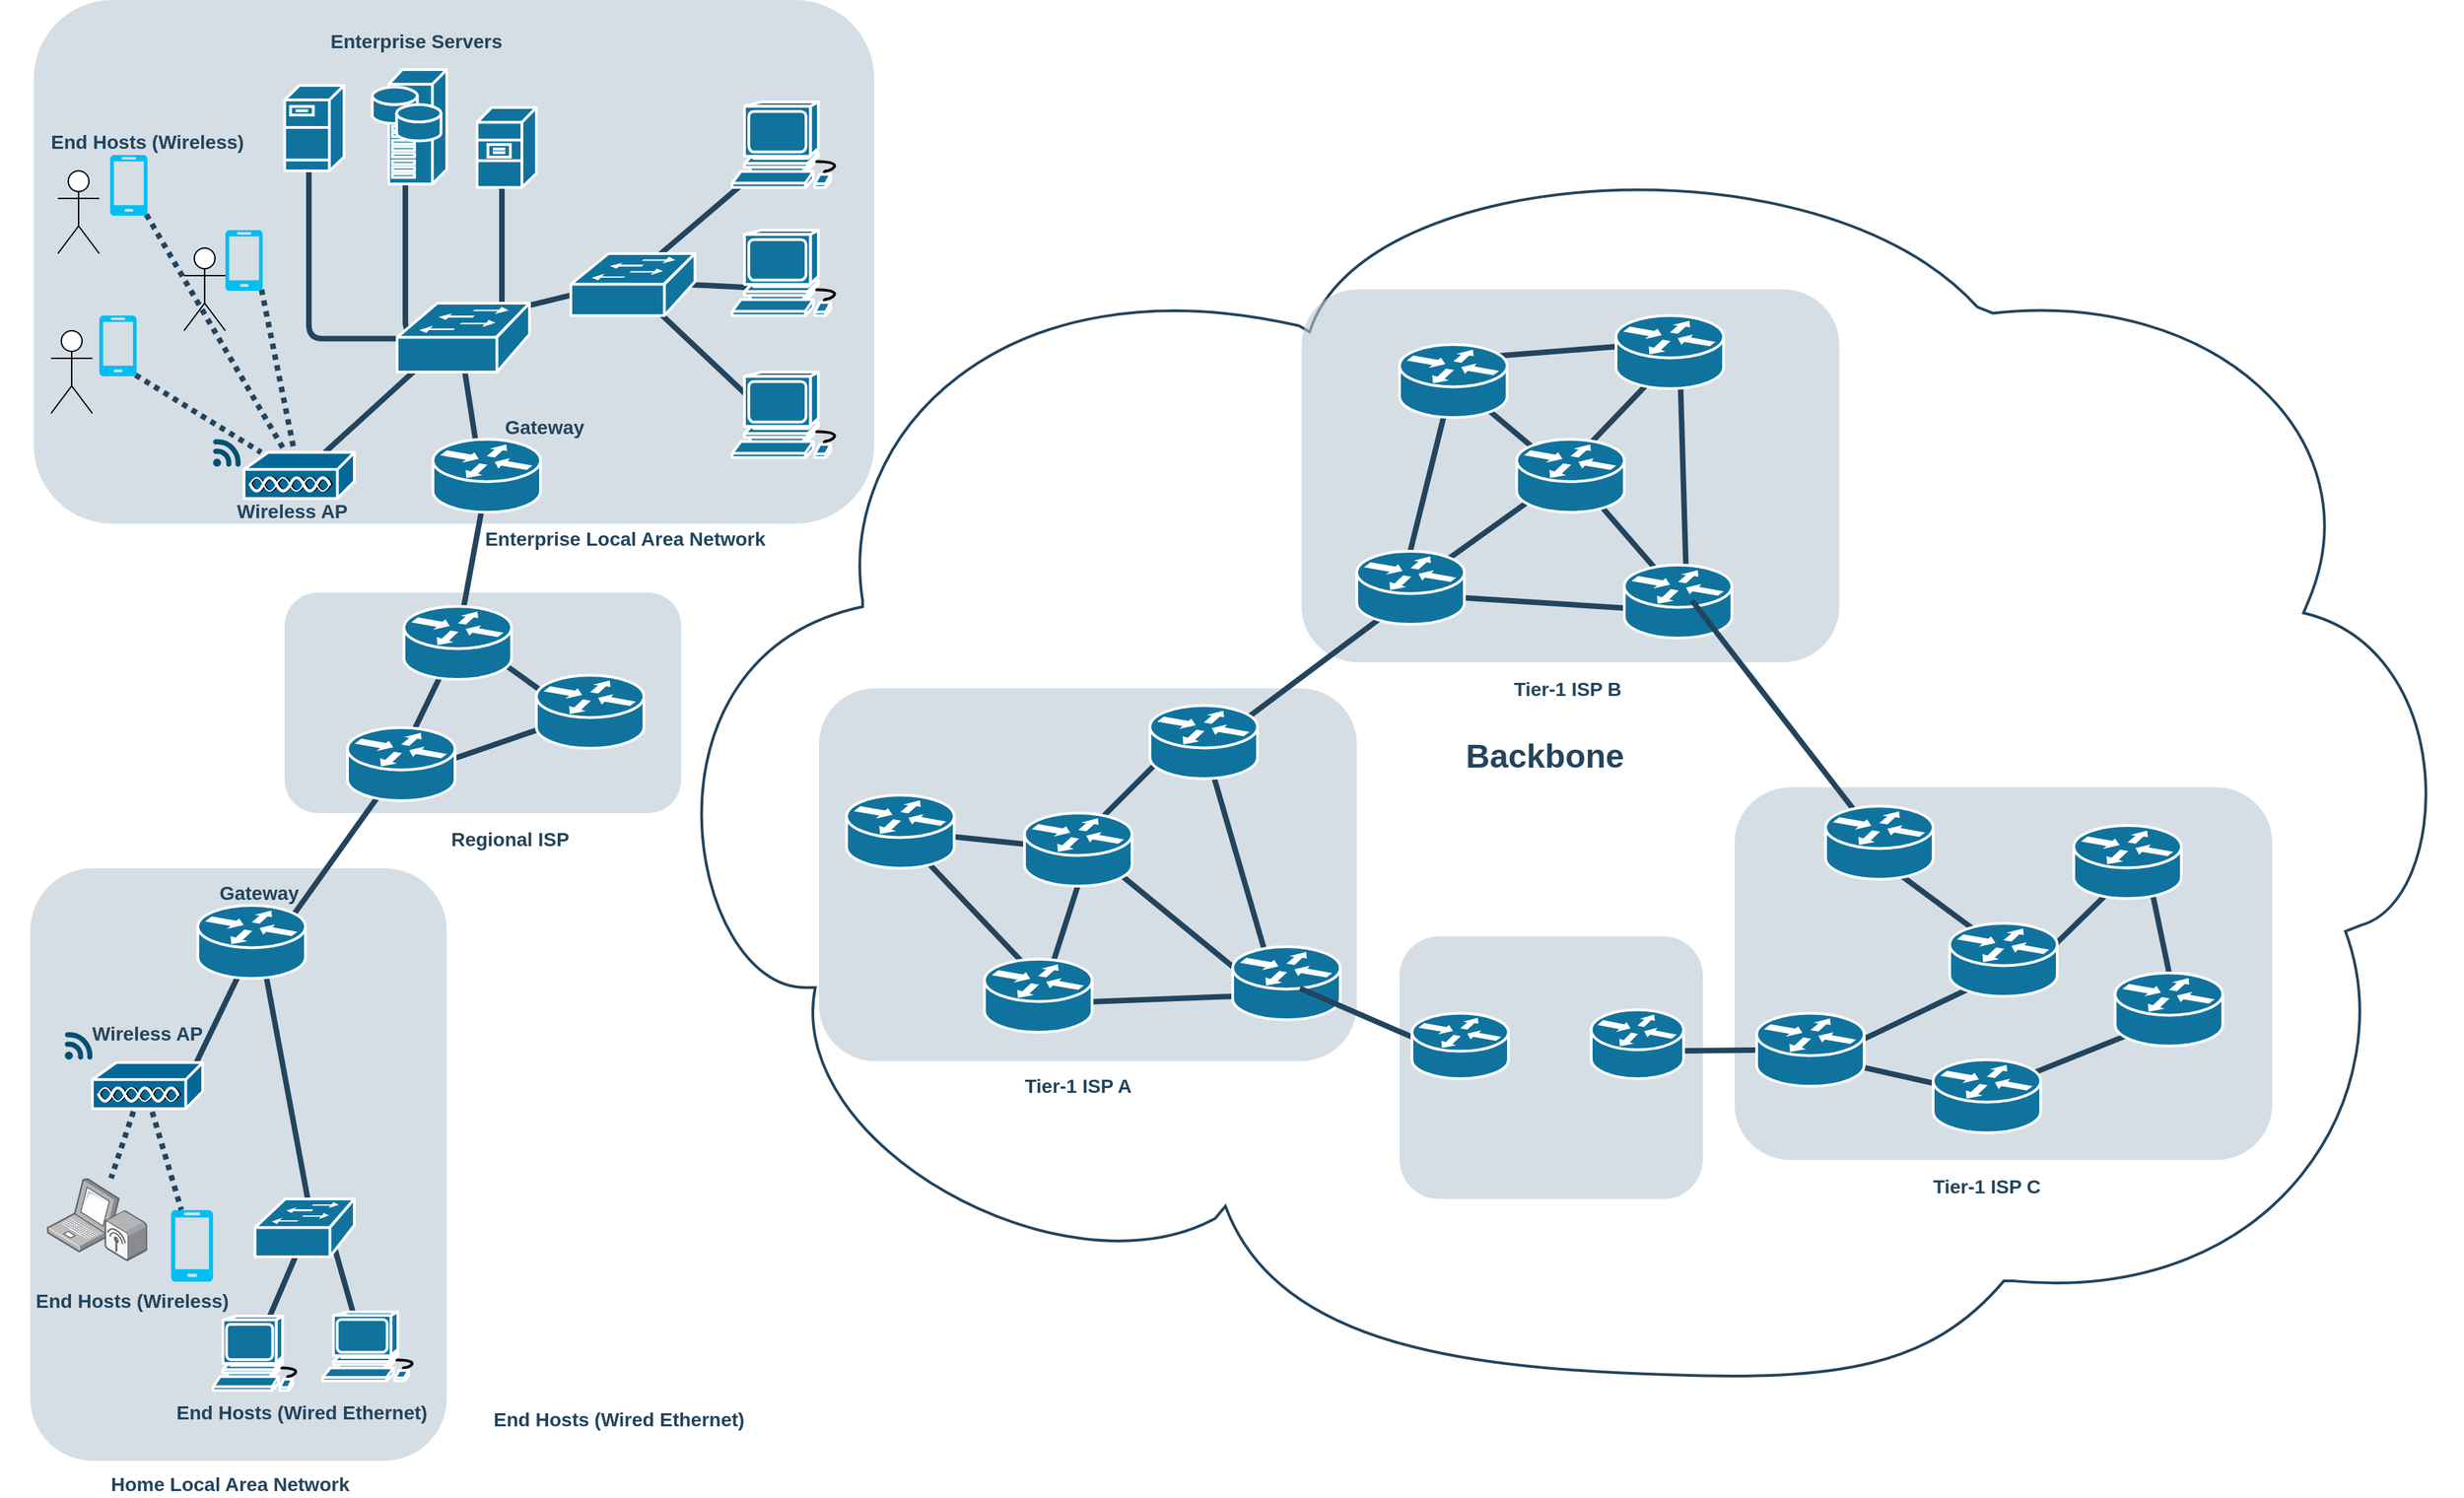 <mxfile version="28.2.8">
  <diagram id="6a731a19-8d31-9384-78a2-239565b7b9f0" name="Page-1">
    <mxGraphModel dx="2037" dy="1070" grid="1" gridSize="10" guides="1" tooltips="1" connect="1" arrows="1" fold="1" page="1" pageScale="1" pageWidth="827" pageHeight="1169" background="none" math="0" shadow="0">
      <root>
        <mxCell id="0" />
        <mxCell id="1" parent="0" />
        <mxCell id="2109" value="Backbone" style="shape=mxgraph.cisco.storage.cloud;html=1;dashed=0;strokeColor=#23445D;fillColor=#ffffff;strokeWidth=2;fontFamily=Helvetica;fontSize=24;fontColor=#23445D;align=center;fontStyle=1" parent="1" vertex="1">
          <mxGeometry x="460" y="116" width="1331" height="906" as="geometry" />
        </mxCell>
        <mxCell id="8mqi0Wb3uONjZXPuttcm-2292" value="" style="rounded=1;whiteSpace=wrap;html=1;strokeColor=none;fillColor=#BAC8D3;fontSize=24;fontColor=#23445D;align=center;opacity=60;" vertex="1" parent="1">
          <mxGeometry x="600" y="519.5" width="390" height="270.5" as="geometry" />
        </mxCell>
        <mxCell id="2086" value="" style="rounded=1;whiteSpace=wrap;html=1;strokeColor=none;fillColor=#BAC8D3;fontSize=24;fontColor=#23445D;align=center;opacity=60;" parent="1" vertex="1">
          <mxGeometry x="212.5" y="450" width="287.5" height="160" as="geometry" />
        </mxCell>
        <mxCell id="2093" value="" style="rounded=1;whiteSpace=wrap;html=1;strokeColor=none;fillColor=#BAC8D3;fontSize=24;fontColor=#23445D;align=center;opacity=60;" parent="1" vertex="1">
          <mxGeometry x="28" y="650" width="302" height="430" as="geometry" />
        </mxCell>
        <mxCell id="2095" value="" style="rounded=1;whiteSpace=wrap;html=1;strokeColor=none;fillColor=#BAC8D3;fontSize=24;fontColor=#23445D;align=center;opacity=60;" parent="1" vertex="1">
          <mxGeometry x="30.5" y="20" width="609.5" height="380" as="geometry" />
        </mxCell>
        <mxCell id="2158" value="" style="edgeStyle=elbowEdgeStyle;elbow=horizontal;endArrow=none;html=1;strokeColor=#23445D;endFill=0;strokeWidth=4;rounded=1;exitX=0.446;exitY=0.556;exitDx=0;exitDy=0;exitPerimeter=0;" parent="1" target="2099" edge="1" source="2107">
          <mxGeometry width="100" height="100" relative="1" as="geometry">
            <mxPoint x="337" y="210" as="sourcePoint" />
            <mxPoint x="337.333" y="156.944" as="targetPoint" />
            <Array as="points">
              <mxPoint x="370" y="180" />
            </Array>
          </mxGeometry>
        </mxCell>
        <mxCell id="2159" value="" style="edgeStyle=elbowEdgeStyle;elbow=horizontal;endArrow=none;html=1;strokeColor=#23445D;endFill=0;strokeWidth=4;rounded=1;exitX=0.404;exitY=0.468;exitDx=0;exitDy=0;exitPerimeter=0;" parent="1" target="2100" edge="1" source="2107">
          <mxGeometry width="100" height="100" relative="1" as="geometry">
            <mxPoint x="267" y="210" as="sourcePoint" />
            <mxPoint x="266.806" y="156.944" as="targetPoint" />
            <Array as="points">
              <mxPoint x="300" y="230" />
            </Array>
          </mxGeometry>
        </mxCell>
        <mxCell id="2160" value="" style="edgeStyle=elbowEdgeStyle;elbow=horizontal;endArrow=none;html=1;strokeColor=#23445D;endFill=0;strokeWidth=4;rounded=1;exitX=0.472;exitY=0.514;exitDx=0;exitDy=0;exitPerimeter=0;entryX=1;entryY=0.5;entryDx=0;entryDy=0;entryPerimeter=0;" parent="1" target="2097" edge="1" source="2107">
          <mxGeometry width="100" height="100" relative="1" as="geometry">
            <mxPoint x="199" y="210" as="sourcePoint" />
            <mxPoint x="198.806" y="156.944" as="targetPoint" />
            <Array as="points">
              <mxPoint x="230" y="190" />
            </Array>
          </mxGeometry>
        </mxCell>
        <mxCell id="2172" style="edgeStyle=none;rounded=1;html=1;strokeColor=#23445D;endArrow=none;endFill=0;strokeWidth=4;entryX=0.784;entryY=0.347;entryDx=0;entryDy=0;entryPerimeter=0;exitX=0.489;exitY=0.52;exitDx=0;exitDy=0;exitPerimeter=0;" parent="1" source="8mqi0Wb3uONjZXPuttcm-2284" target="8mqi0Wb3uONjZXPuttcm-2258" edge="1">
          <mxGeometry relative="1" as="geometry">
            <mxPoint x="320" y="580" as="sourcePoint" />
            <mxPoint x="235" y="554.953" as="targetPoint" />
          </mxGeometry>
        </mxCell>
        <mxCell id="2201" style="rounded=1;html=1;strokeColor=#23445D;endArrow=none;endFill=0;strokeWidth=4;exitX=0.474;exitY=0.486;exitDx=0;exitDy=0;exitPerimeter=0;entryX=0.651;entryY=0.505;entryDx=0;entryDy=0;entryPerimeter=0;" parent="1" source="2133" target="2135" edge="1">
          <mxGeometry relative="1" as="geometry" />
        </mxCell>
        <mxCell id="2226" value="&lt;font color=&quot;#23445d&quot;&gt;Enterprise Local Area Network&lt;/font&gt;" style="rounded=1;whiteSpace=wrap;html=1;strokeColor=none;fillColor=none;fontSize=14;fontColor=#742B21;align=center;fontStyle=1" parent="1" vertex="1">
          <mxGeometry x="347" y="401" width="225" height="19" as="geometry" />
        </mxCell>
        <mxCell id="2233" value="Home Local Area Network" style="rounded=1;whiteSpace=wrap;html=1;strokeColor=none;fillColor=none;fontSize=14;fontColor=#23445D;align=center;fontStyle=1" parent="1" vertex="1">
          <mxGeometry x="75" y="1087" width="196" height="19" as="geometry" />
        </mxCell>
        <mxCell id="2257" style="edgeStyle=orthogonalEdgeStyle;curved=1;rounded=0;jumpStyle=none;html=1;exitX=0.75;exitY=0;entryX=0.75;entryY=0;shadow=0;labelBackgroundColor=#ffffff;startArrow=none;startFill=0;endArrow=none;endFill=0;endSize=10;jettySize=auto;orthogonalLoop=1;strokeColor=#23445D;strokeWidth=2;fillColor=#F08705;fontFamily=Helvetica;fontSize=25;fontColor=#23445D;align=left;" parent="1" edge="1">
          <mxGeometry relative="1" as="geometry">
            <mxPoint x="813.75" y="434" as="sourcePoint" />
            <mxPoint x="813.75" y="434" as="targetPoint" />
          </mxGeometry>
        </mxCell>
        <mxCell id="8mqi0Wb3uONjZXPuttcm-2264" style="rounded=1;html=1;entryX=1;entryY=0.67;entryPerimeter=0;strokeColor=#23445D;endArrow=none;endFill=0;strokeWidth=4;entryDx=0;entryDy=0;" edge="1" parent="1">
          <mxGeometry relative="1" as="geometry">
            <mxPoint x="189" y="707" as="sourcePoint" />
            <mxPoint x="143" y="802.21" as="targetPoint" />
          </mxGeometry>
        </mxCell>
        <mxCell id="8mqi0Wb3uONjZXPuttcm-2265" value="" style="points=[[0.005,0.09,0],[0.08,0,0],[0.76,0.25,0],[1,0.92,0],[0.91,0.995,0],[0.57,0.995,0],[0.045,0.955,0],[0.005,0.43,0]];verticalLabelPosition=bottom;sketch=0;html=1;verticalAlign=top;aspect=fixed;align=center;pointerEvents=1;shape=mxgraph.cisco19.3g_4g_indicator;fillColor=#005073;strokeColor=none;" vertex="1" parent="1">
          <mxGeometry x="53" y="769" width="20" height="20" as="geometry" />
        </mxCell>
        <mxCell id="8mqi0Wb3uONjZXPuttcm-2266" value="" style="image;points=[];aspect=fixed;html=1;align=center;shadow=0;dashed=0;image=img/lib/allied_telesis/wireless/Laptop_Wireless.svg;" vertex="1" parent="1">
          <mxGeometry x="40" y="875" width="72.92" height="60" as="geometry" />
        </mxCell>
        <mxCell id="8mqi0Wb3uONjZXPuttcm-2270" value="" style="verticalLabelPosition=bottom;html=1;verticalAlign=top;align=center;strokeColor=none;fillColor=#00BEF2;shape=mxgraph.azure.mobile;pointerEvents=1;" vertex="1" parent="1">
          <mxGeometry x="130" y="898" width="30.5" height="52" as="geometry" />
        </mxCell>
        <mxCell id="8mqi0Wb3uONjZXPuttcm-2271" style="rounded=1;html=1;entryX=0.548;entryY=0.163;entryPerimeter=0;strokeColor=#23445D;endArrow=none;endFill=0;strokeWidth=4;entryDx=0;entryDy=0;exitX=0.581;exitY=0.538;exitDx=0;exitDy=0;exitPerimeter=0;" edge="1" parent="1" source="8mqi0Wb3uONjZXPuttcm-2258" target="8mqi0Wb3uONjZXPuttcm-2268">
          <mxGeometry relative="1" as="geometry">
            <mxPoint x="263" y="804" as="sourcePoint" />
            <mxPoint x="217" y="899" as="targetPoint" />
          </mxGeometry>
        </mxCell>
        <mxCell id="8mqi0Wb3uONjZXPuttcm-2272" style="rounded=1;html=1;strokeColor=#23445D;endArrow=none;endFill=0;strokeWidth=4;exitX=0.548;exitY=0.432;exitDx=0;exitDy=0;exitPerimeter=0;entryX=0.369;entryY=0.71;entryDx=0;entryDy=0;entryPerimeter=0;" edge="1" parent="1" source="8mqi0Wb3uONjZXPuttcm-2268" target="8mqi0Wb3uONjZXPuttcm-2267">
          <mxGeometry relative="1" as="geometry">
            <mxPoint x="175.5" y="932" as="sourcePoint" />
            <mxPoint x="129.5" y="1027" as="targetPoint" />
          </mxGeometry>
        </mxCell>
        <mxCell id="8mqi0Wb3uONjZXPuttcm-2274" style="rounded=1;html=1;entryX=0.444;entryY=0.723;entryPerimeter=0;strokeColor=#23445D;endArrow=none;endFill=0;strokeWidth=4;entryDx=0;entryDy=0;exitX=0.729;exitY=0.411;exitDx=0;exitDy=0;exitPerimeter=0;" edge="1" parent="1" source="8mqi0Wb3uONjZXPuttcm-2268" target="8mqi0Wb3uONjZXPuttcm-2269">
          <mxGeometry relative="1" as="geometry">
            <mxPoint x="306" y="960" as="sourcePoint" />
            <mxPoint x="260" y="1055" as="targetPoint" />
          </mxGeometry>
        </mxCell>
        <mxCell id="8mqi0Wb3uONjZXPuttcm-2267" value="" style="shape=mxgraph.cisco.computers_and_peripherals.workstation;html=1;dashed=0;fillColor=#10739E;strokeColor=#ffffff;strokeWidth=2;verticalLabelPosition=bottom;verticalAlign=top;fontFamily=Helvetica;fontSize=36;fontColor=#FFB366" vertex="1" parent="1">
          <mxGeometry x="160.5" y="975" width="67" height="54" as="geometry" />
        </mxCell>
        <mxCell id="8mqi0Wb3uONjZXPuttcm-2269" value="" style="shape=mxgraph.cisco.computers_and_peripherals.workstation;html=1;dashed=0;fillColor=#10739E;strokeColor=#ffffff;strokeWidth=2;verticalLabelPosition=bottom;verticalAlign=top;fontFamily=Helvetica;fontSize=36;fontColor=#FFB366" vertex="1" parent="1">
          <mxGeometry x="240" y="972" width="72.5" height="50" as="geometry" />
        </mxCell>
        <mxCell id="8mqi0Wb3uONjZXPuttcm-2268" value="" style="shape=mxgraph.cisco.switches.workgroup_switch;html=1;dashed=0;fillColor=#10739E;strokeColor=#ffffff;strokeWidth=2;verticalLabelPosition=bottom;verticalAlign=top;fontFamily=Helvetica;fontSize=36;fontColor=#FFB366" vertex="1" parent="1">
          <mxGeometry x="191" y="890" width="72" height="42" as="geometry" />
        </mxCell>
        <mxCell id="8mqi0Wb3uONjZXPuttcm-2258" value="" style="shape=mxgraph.cisco.routers.router;html=1;dashed=0;fillColor=#10739E;strokeColor=#ffffff;strokeWidth=2;verticalLabelPosition=bottom;verticalAlign=top;fontFamily=Helvetica;fontSize=36;fontColor=#FFB366" vertex="1" parent="1">
          <mxGeometry x="149.5" y="677" width="78" height="53" as="geometry" />
        </mxCell>
        <mxCell id="8mqi0Wb3uONjZXPuttcm-2275" style="rounded=1;html=1;strokeColor=#23445D;endArrow=none;endFill=0;strokeWidth=4;exitX=0.483;exitY=0.695;exitDx=0;exitDy=0;exitPerimeter=0;curved=0;dashed=1;dashPattern=1 1;" edge="1" parent="1" target="8mqi0Wb3uONjZXPuttcm-2266">
          <mxGeometry relative="1" as="geometry">
            <mxPoint x="110.429" y="803.785" as="sourcePoint" />
            <mxPoint x="255" y="1041" as="targetPoint" />
          </mxGeometry>
        </mxCell>
        <mxCell id="8mqi0Wb3uONjZXPuttcm-2276" style="rounded=1;html=1;strokeColor=#23445D;endArrow=none;endFill=0;strokeWidth=4;exitX=0.469;exitY=0.695;exitDx=0;exitDy=0;exitPerimeter=0;curved=0;dashed=1;dashPattern=1 1;" edge="1" parent="1" target="8mqi0Wb3uONjZXPuttcm-2270">
          <mxGeometry relative="1" as="geometry">
            <mxPoint x="109.547" y="803.785" as="sourcePoint" />
            <mxPoint x="120" y="913" as="targetPoint" />
          </mxGeometry>
        </mxCell>
        <mxCell id="8mqi0Wb3uONjZXPuttcm-2277" value="Gateway" style="rounded=1;whiteSpace=wrap;html=1;strokeColor=none;fillColor=none;fontSize=14;fontColor=#23445D;align=center;fontStyle=1" vertex="1" parent="1">
          <mxGeometry x="135" y="658" width="118" height="19" as="geometry" />
        </mxCell>
        <mxCell id="8mqi0Wb3uONjZXPuttcm-2278" value="End Hosts (Wired Ethernet)" style="rounded=1;whiteSpace=wrap;html=1;strokeColor=none;fillColor=none;fontSize=14;fontColor=#23445D;align=center;fontStyle=1" vertex="1" parent="1">
          <mxGeometry x="130" y="1035" width="190" height="19" as="geometry" />
        </mxCell>
        <mxCell id="8mqi0Wb3uONjZXPuttcm-2279" value="Wireless AP" style="rounded=1;whiteSpace=wrap;html=1;strokeColor=none;fillColor=none;fontSize=14;fontColor=#23445D;align=center;fontStyle=1" vertex="1" parent="1">
          <mxGeometry x="18" y="760" width="190" height="19" as="geometry" />
        </mxCell>
        <mxCell id="8mqi0Wb3uONjZXPuttcm-2280" value="End Hosts (Wireless)" style="rounded=1;whiteSpace=wrap;html=1;strokeColor=none;fillColor=none;fontSize=14;fontColor=#23445D;align=center;fontStyle=1" vertex="1" parent="1">
          <mxGeometry x="6.5" y="954" width="190" height="19" as="geometry" />
        </mxCell>
        <mxCell id="8mqi0Wb3uONjZXPuttcm-2281" value="" style="shape=mxgraph.cisco.misc.access_point;html=1;pointerEvents=1;dashed=0;fillColor=#036897;strokeColor=#ffffff;strokeWidth=2;verticalLabelPosition=bottom;verticalAlign=top;align=center;outlineConnect=0;" vertex="1" parent="1">
          <mxGeometry x="73" y="791" width="80" height="34" as="geometry" />
        </mxCell>
        <mxCell id="8mqi0Wb3uONjZXPuttcm-2285" value="Regional ISP" style="rounded=1;whiteSpace=wrap;html=1;strokeColor=none;fillColor=none;fontSize=14;fontColor=#23445D;align=center;fontStyle=1" vertex="1" parent="1">
          <mxGeometry x="277.5" y="619" width="196" height="19" as="geometry" />
        </mxCell>
        <mxCell id="8mqi0Wb3uONjZXPuttcm-2289" style="edgeStyle=none;rounded=1;html=1;strokeColor=#23445D;endArrow=none;endFill=0;strokeWidth=4;entryX=0.484;entryY=0.443;entryDx=0;entryDy=0;entryPerimeter=0;exitX=0.503;exitY=0.453;exitDx=0;exitDy=0;exitPerimeter=0;" edge="1" parent="1" source="8mqi0Wb3uONjZXPuttcm-2287" target="8mqi0Wb3uONjZXPuttcm-2284">
          <mxGeometry relative="1" as="geometry">
            <mxPoint x="445" y="630" as="sourcePoint" />
            <mxPoint x="360" y="749" as="targetPoint" />
          </mxGeometry>
        </mxCell>
        <mxCell id="8mqi0Wb3uONjZXPuttcm-2290" style="edgeStyle=none;rounded=1;html=1;strokeColor=#23445D;endArrow=none;endFill=0;strokeWidth=4;entryX=0.474;entryY=0.665;entryDx=0;entryDy=0;entryPerimeter=0;exitX=0.744;exitY=0.594;exitDx=0;exitDy=0;exitPerimeter=0;" edge="1" parent="1" source="8mqi0Wb3uONjZXPuttcm-2287" target="8mqi0Wb3uONjZXPuttcm-2288">
          <mxGeometry relative="1" as="geometry">
            <mxPoint x="485" y="680" as="sourcePoint" />
            <mxPoint x="400" y="799" as="targetPoint" />
          </mxGeometry>
        </mxCell>
        <mxCell id="8mqi0Wb3uONjZXPuttcm-2291" style="edgeStyle=none;rounded=1;html=1;strokeColor=#23445D;endArrow=none;endFill=0;strokeWidth=4;entryX=0.628;entryY=0.608;entryDx=0;entryDy=0;entryPerimeter=0;exitX=0.683;exitY=0.406;exitDx=0;exitDy=0;exitPerimeter=0;" edge="1" parent="1" source="8mqi0Wb3uONjZXPuttcm-2288" target="8mqi0Wb3uONjZXPuttcm-2284">
          <mxGeometry relative="1" as="geometry">
            <mxPoint x="535" y="710" as="sourcePoint" />
            <mxPoint x="450" y="829" as="targetPoint" />
          </mxGeometry>
        </mxCell>
        <mxCell id="8mqi0Wb3uONjZXPuttcm-2284" value="" style="shape=mxgraph.cisco.routers.router;html=1;dashed=0;fillColor=#10739E;strokeColor=#ffffff;strokeWidth=2;verticalLabelPosition=bottom;verticalAlign=top;fontFamily=Helvetica;fontSize=36;fontColor=#FFB366" vertex="1" parent="1">
          <mxGeometry x="258" y="548" width="78" height="53" as="geometry" />
        </mxCell>
        <mxCell id="8mqi0Wb3uONjZXPuttcm-2288" value="" style="shape=mxgraph.cisco.routers.router;html=1;dashed=0;fillColor=#10739E;strokeColor=#ffffff;strokeWidth=2;verticalLabelPosition=bottom;verticalAlign=top;fontFamily=Helvetica;fontSize=36;fontColor=#FFB366" vertex="1" parent="1">
          <mxGeometry x="395" y="510" width="78" height="53" as="geometry" />
        </mxCell>
        <mxCell id="8mqi0Wb3uONjZXPuttcm-2293" value="" style="rounded=1;whiteSpace=wrap;html=1;strokeColor=none;fillColor=#BAC8D3;fontSize=24;fontColor=#23445D;align=center;opacity=60;" vertex="1" parent="1">
          <mxGeometry x="1264" y="591.25" width="390" height="270.5" as="geometry" />
        </mxCell>
        <mxCell id="8mqi0Wb3uONjZXPuttcm-2294" value="" style="rounded=1;whiteSpace=wrap;html=1;strokeColor=none;fillColor=#BAC8D3;fontSize=24;fontColor=#23445D;align=center;opacity=60;" vertex="1" parent="1">
          <mxGeometry x="950" y="230" width="390" height="270.5" as="geometry" />
        </mxCell>
        <mxCell id="8mqi0Wb3uONjZXPuttcm-2302" value="" style="rounded=1;whiteSpace=wrap;html=1;strokeColor=none;fillColor=#BAC8D3;fontSize=24;fontColor=#23445D;align=center;opacity=60;" vertex="1" parent="1">
          <mxGeometry x="1021" y="699.5" width="220" height="190.5" as="geometry" />
        </mxCell>
        <mxCell id="8mqi0Wb3uONjZXPuttcm-2305" style="rounded=1;html=1;strokeColor=#23445D;endArrow=none;endFill=0;strokeWidth=4;exitX=0.603;exitY=0.509;exitDx=0;exitDy=0;exitPerimeter=0;" edge="1" parent="1" source="2133" target="8mqi0Wb3uONjZXPuttcm-2297">
          <mxGeometry relative="1" as="geometry">
            <mxPoint x="710" y="690" as="sourcePoint" />
            <mxPoint x="766" y="756" as="targetPoint" />
          </mxGeometry>
        </mxCell>
        <mxCell id="8mqi0Wb3uONjZXPuttcm-2306" style="rounded=1;html=1;strokeColor=#23445D;endArrow=none;endFill=0;strokeWidth=4;exitX=0.615;exitY=0.453;exitDx=0;exitDy=0;exitPerimeter=0;entryX=0.506;entryY=0.646;entryDx=0;entryDy=0;entryPerimeter=0;" edge="1" parent="1" source="8mqi0Wb3uONjZXPuttcm-2297" target="2135">
          <mxGeometry relative="1" as="geometry">
            <mxPoint x="830" y="700" as="sourcePoint" />
            <mxPoint x="886" y="766" as="targetPoint" />
          </mxGeometry>
        </mxCell>
        <mxCell id="8mqi0Wb3uONjZXPuttcm-2307" style="rounded=1;html=1;strokeColor=#23445D;endArrow=none;endFill=0;strokeWidth=4;exitX=0.647;exitY=0.547;exitDx=0;exitDy=0;exitPerimeter=0;entryX=0.314;entryY=0.651;entryDx=0;entryDy=0;entryPerimeter=0;" edge="1" parent="1" source="8mqi0Wb3uONjZXPuttcm-2297" target="8mqi0Wb3uONjZXPuttcm-2298">
          <mxGeometry relative="1" as="geometry">
            <mxPoint x="820" y="760" as="sourcePoint" />
            <mxPoint x="876" y="826" as="targetPoint" />
          </mxGeometry>
        </mxCell>
        <mxCell id="8mqi0Wb3uONjZXPuttcm-2308" style="rounded=1;html=1;strokeColor=#23445D;endArrow=none;endFill=0;strokeWidth=4;exitX=0.715;exitY=0.599;exitDx=0;exitDy=0;exitPerimeter=0;entryX=0.506;entryY=0.651;entryDx=0;entryDy=0;entryPerimeter=0;" edge="1" parent="1" source="2135" target="8mqi0Wb3uONjZXPuttcm-2298">
          <mxGeometry relative="1" as="geometry">
            <mxPoint x="830" y="770" as="sourcePoint" />
            <mxPoint x="886" y="836" as="targetPoint" />
          </mxGeometry>
        </mxCell>
        <mxCell id="8mqi0Wb3uONjZXPuttcm-2309" style="rounded=1;html=1;strokeColor=#23445D;endArrow=none;endFill=0;strokeWidth=4;entryX=0.41;entryY=0.627;entryDx=0;entryDy=0;entryPerimeter=0;" edge="1" parent="1" source="8mqi0Wb3uONjZXPuttcm-2299" target="8mqi0Wb3uONjZXPuttcm-2298">
          <mxGeometry relative="1" as="geometry">
            <mxPoint x="930" y="750" as="sourcePoint" />
            <mxPoint x="986" y="816" as="targetPoint" />
          </mxGeometry>
        </mxCell>
        <mxCell id="2133" value="" style="shape=mxgraph.cisco.routers.router;html=1;dashed=0;fillColor=#10739E;strokeColor=#ffffff;strokeWidth=2;verticalLabelPosition=bottom;verticalAlign=top;fontFamily=Helvetica;fontSize=36;fontColor=#FFB366" parent="1" vertex="1">
          <mxGeometry x="620" y="597" width="78" height="53" as="geometry" />
        </mxCell>
        <mxCell id="2135" value="" style="shape=mxgraph.cisco.routers.router;html=1;dashed=0;fillColor=#10739E;strokeColor=#ffffff;strokeWidth=2;verticalLabelPosition=bottom;verticalAlign=top;fontFamily=Helvetica;fontSize=36;fontColor=#FFB366" parent="1" vertex="1">
          <mxGeometry x="720" y="716" width="78" height="53" as="geometry" />
        </mxCell>
        <mxCell id="8mqi0Wb3uONjZXPuttcm-2298" value="" style="shape=mxgraph.cisco.routers.router;html=1;dashed=0;fillColor=#10739E;strokeColor=#ffffff;strokeWidth=2;verticalLabelPosition=bottom;verticalAlign=top;fontFamily=Helvetica;fontSize=36;fontColor=#FFB366" vertex="1" parent="1">
          <mxGeometry x="900" y="707" width="78" height="53" as="geometry" />
        </mxCell>
        <mxCell id="8mqi0Wb3uONjZXPuttcm-2312" style="rounded=1;html=1;strokeColor=#23445D;endArrow=none;endFill=0;strokeWidth=4;entryX=0.41;entryY=0.274;entryDx=0;entryDy=0;entryPerimeter=0;exitX=0.455;exitY=0.453;exitDx=0;exitDy=0;exitPerimeter=0;" edge="1" parent="1" source="8mqi0Wb3uONjZXPuttcm-2297" target="8mqi0Wb3uONjZXPuttcm-2299">
          <mxGeometry relative="1" as="geometry">
            <mxPoint x="900" y="670" as="sourcePoint" />
            <mxPoint x="945" y="825" as="targetPoint" />
          </mxGeometry>
        </mxCell>
        <mxCell id="8mqi0Wb3uONjZXPuttcm-2297" value="" style="shape=mxgraph.cisco.routers.router;html=1;dashed=0;fillColor=#10739E;strokeColor=#ffffff;strokeWidth=2;verticalLabelPosition=bottom;verticalAlign=top;fontFamily=Helvetica;fontSize=36;fontColor=#FFB366" vertex="1" parent="1">
          <mxGeometry x="749" y="610" width="78" height="53" as="geometry" />
        </mxCell>
        <mxCell id="8mqi0Wb3uONjZXPuttcm-2324" value="Tier-1 ISP A" style="rounded=1;whiteSpace=wrap;html=1;strokeColor=none;fillColor=none;fontSize=14;fontColor=#23445D;align=center;fontStyle=1" vertex="1" parent="1">
          <mxGeometry x="690" y="798.5" width="196" height="19" as="geometry" />
        </mxCell>
        <mxCell id="8mqi0Wb3uONjZXPuttcm-2326" value="Tier-1 ISP B" style="rounded=1;whiteSpace=wrap;html=1;strokeColor=none;fillColor=none;fontSize=14;fontColor=#23445D;align=center;fontStyle=1" vertex="1" parent="1">
          <mxGeometry x="1045" y="510" width="196" height="19" as="geometry" />
        </mxCell>
        <mxCell id="8mqi0Wb3uONjZXPuttcm-2327" value="Tier-1 ISP C" style="rounded=1;whiteSpace=wrap;html=1;strokeColor=none;fillColor=none;fontSize=14;fontColor=#23445D;align=center;fontStyle=1" vertex="1" parent="1">
          <mxGeometry x="1349" y="871" width="196" height="19" as="geometry" />
        </mxCell>
        <mxCell id="8mqi0Wb3uONjZXPuttcm-2328" style="rounded=1;html=1;strokeColor=#23445D;endArrow=none;endFill=0;strokeWidth=4;entryX=0.52;entryY=0.584;entryDx=0;entryDy=0;entryPerimeter=0;exitX=0.554;exitY=0.556;exitDx=0;exitDy=0;exitPerimeter=0;" edge="1" parent="1" source="8mqi0Wb3uONjZXPuttcm-2299" target="8mqi0Wb3uONjZXPuttcm-2313">
          <mxGeometry relative="1" as="geometry">
            <mxPoint x="930" y="630" as="sourcePoint" />
            <mxPoint x="975" y="785" as="targetPoint" />
          </mxGeometry>
        </mxCell>
        <mxCell id="8mqi0Wb3uONjZXPuttcm-2329" style="rounded=1;html=1;strokeColor=#23445D;endArrow=none;endFill=0;strokeWidth=4;entryX=0.491;entryY=0.449;entryDx=0;entryDy=0;entryPerimeter=0;exitX=0.453;exitY=0.524;exitDx=0;exitDy=0;exitPerimeter=0;" edge="1" parent="1" source="8mqi0Wb3uONjZXPuttcm-2313" target="8mqi0Wb3uONjZXPuttcm-2315">
          <mxGeometry relative="1" as="geometry">
            <mxPoint x="1120" y="450" as="sourcePoint" />
            <mxPoint x="1165" y="605" as="targetPoint" />
          </mxGeometry>
        </mxCell>
        <mxCell id="8mqi0Wb3uONjZXPuttcm-2330" style="rounded=1;html=1;strokeColor=#23445D;endArrow=none;endFill=0;strokeWidth=4;entryX=0.412;entryY=0.504;entryDx=0;entryDy=0;entryPerimeter=0;exitX=0.474;exitY=0.614;exitDx=0;exitDy=0;exitPerimeter=0;" edge="1" parent="1" source="8mqi0Wb3uONjZXPuttcm-2314" target="8mqi0Wb3uONjZXPuttcm-2313">
          <mxGeometry relative="1" as="geometry">
            <mxPoint x="1170" y="390" as="sourcePoint" />
            <mxPoint x="1215" y="545" as="targetPoint" />
          </mxGeometry>
        </mxCell>
        <mxCell id="8mqi0Wb3uONjZXPuttcm-2331" style="rounded=1;html=1;strokeColor=#23445D;endArrow=none;endFill=0;strokeWidth=4;entryX=0.503;entryY=0.415;entryDx=0;entryDy=0;entryPerimeter=0;exitX=0.545;exitY=0.508;exitDx=0;exitDy=0;exitPerimeter=0;" edge="1" parent="1" source="8mqi0Wb3uONjZXPuttcm-2315" target="8mqi0Wb3uONjZXPuttcm-2317">
          <mxGeometry relative="1" as="geometry">
            <mxPoint x="1160" y="480" as="sourcePoint" />
            <mxPoint x="1205" y="635" as="targetPoint" />
          </mxGeometry>
        </mxCell>
        <mxCell id="8mqi0Wb3uONjZXPuttcm-2333" style="rounded=1;html=1;strokeColor=#23445D;endArrow=none;endFill=0;strokeWidth=4;entryX=0.489;entryY=0.634;entryDx=0;entryDy=0;entryPerimeter=0;exitX=0.628;exitY=0.604;exitDx=0;exitDy=0;exitPerimeter=0;" edge="1" parent="1" source="8mqi0Wb3uONjZXPuttcm-2313" target="8mqi0Wb3uONjZXPuttcm-2317">
          <mxGeometry relative="1" as="geometry">
            <mxPoint x="1240" y="410" as="sourcePoint" />
            <mxPoint x="1285" y="565" as="targetPoint" />
          </mxGeometry>
        </mxCell>
        <mxCell id="8mqi0Wb3uONjZXPuttcm-2334" style="rounded=1;html=1;strokeColor=#23445D;endArrow=none;endFill=0;strokeWidth=4;entryX=0.593;entryY=0.613;entryDx=0;entryDy=0;entryPerimeter=0;exitX=0.584;exitY=0.554;exitDx=0;exitDy=0;exitPerimeter=0;" edge="1" parent="1" source="8mqi0Wb3uONjZXPuttcm-2317" target="8mqi0Wb3uONjZXPuttcm-2316">
          <mxGeometry relative="1" as="geometry">
            <mxPoint x="1260" y="400" as="sourcePoint" />
            <mxPoint x="1305" y="555" as="targetPoint" />
          </mxGeometry>
        </mxCell>
        <mxCell id="8mqi0Wb3uONjZXPuttcm-2335" style="rounded=1;html=1;strokeColor=#23445D;endArrow=none;endFill=0;strokeWidth=4;entryX=0.445;entryY=0.374;entryDx=0;entryDy=0;entryPerimeter=0;" edge="1" parent="1" target="8mqi0Wb3uONjZXPuttcm-2316">
          <mxGeometry relative="1" as="geometry">
            <mxPoint x="1070" y="280" as="sourcePoint" />
            <mxPoint x="1115" y="435" as="targetPoint" />
          </mxGeometry>
        </mxCell>
        <mxCell id="8mqi0Wb3uONjZXPuttcm-2336" style="rounded=1;html=1;strokeColor=#23445D;endArrow=none;endFill=0;strokeWidth=4;entryX=0.437;entryY=0.468;entryDx=0;entryDy=0;entryPerimeter=0;exitX=0.582;exitY=0.594;exitDx=0;exitDy=0;exitPerimeter=0;" edge="1" parent="1" source="8mqi0Wb3uONjZXPuttcm-2314" target="8mqi0Wb3uONjZXPuttcm-2315">
          <mxGeometry relative="1" as="geometry">
            <mxPoint x="1180" y="440" as="sourcePoint" />
            <mxPoint x="1225" y="595" as="targetPoint" />
          </mxGeometry>
        </mxCell>
        <mxCell id="8mqi0Wb3uONjZXPuttcm-2337" style="rounded=1;html=1;strokeColor=#23445D;endArrow=none;endFill=0;strokeWidth=4;entryX=0.553;entryY=0.533;entryDx=0;entryDy=0;entryPerimeter=0;exitX=0.572;exitY=0.23;exitDx=0;exitDy=0;exitPerimeter=0;" edge="1" parent="1" source="8mqi0Wb3uONjZXPuttcm-2315" target="8mqi0Wb3uONjZXPuttcm-2316">
          <mxGeometry relative="1" as="geometry">
            <mxPoint x="1170" y="330" as="sourcePoint" />
            <mxPoint x="1215" y="485" as="targetPoint" />
          </mxGeometry>
        </mxCell>
        <mxCell id="8mqi0Wb3uONjZXPuttcm-2316" value="" style="shape=mxgraph.cisco.routers.router;html=1;dashed=0;fillColor=#10739E;strokeColor=#ffffff;strokeWidth=2;verticalLabelPosition=bottom;verticalAlign=top;fontFamily=Helvetica;fontSize=36;fontColor=#FFB366" vertex="1" parent="1">
          <mxGeometry x="1178" y="249" width="78" height="53" as="geometry" />
        </mxCell>
        <mxCell id="8mqi0Wb3uONjZXPuttcm-2315" value="" style="shape=mxgraph.cisco.routers.router;html=1;dashed=0;fillColor=#10739E;strokeColor=#ffffff;strokeWidth=2;verticalLabelPosition=bottom;verticalAlign=top;fontFamily=Helvetica;fontSize=36;fontColor=#FFB366" vertex="1" parent="1">
          <mxGeometry x="1106" y="338.75" width="78" height="53" as="geometry" />
        </mxCell>
        <mxCell id="8mqi0Wb3uONjZXPuttcm-2314" value="" style="shape=mxgraph.cisco.routers.router;html=1;dashed=0;fillColor=#10739E;strokeColor=#ffffff;strokeWidth=2;verticalLabelPosition=bottom;verticalAlign=top;fontFamily=Helvetica;fontSize=36;fontColor=#FFB366" vertex="1" parent="1">
          <mxGeometry x="1021" y="270" width="78" height="53" as="geometry" />
        </mxCell>
        <mxCell id="8mqi0Wb3uONjZXPuttcm-2313" value="" style="shape=mxgraph.cisco.routers.router;html=1;dashed=0;fillColor=#10739E;strokeColor=#ffffff;strokeWidth=2;verticalLabelPosition=bottom;verticalAlign=top;fontFamily=Helvetica;fontSize=36;fontColor=#FFB366" vertex="1" parent="1">
          <mxGeometry x="990" y="420" width="78" height="53" as="geometry" />
        </mxCell>
        <mxCell id="8mqi0Wb3uONjZXPuttcm-2317" value="" style="shape=mxgraph.cisco.routers.router;html=1;dashed=0;fillColor=#10739E;strokeColor=#ffffff;strokeWidth=2;verticalLabelPosition=bottom;verticalAlign=top;fontFamily=Helvetica;fontSize=36;fontColor=#FFB366" vertex="1" parent="1">
          <mxGeometry x="1184" y="430" width="78" height="53" as="geometry" />
        </mxCell>
        <mxCell id="8mqi0Wb3uONjZXPuttcm-2299" value="" style="shape=mxgraph.cisco.routers.router;html=1;dashed=0;fillColor=#10739E;strokeColor=#ffffff;strokeWidth=2;verticalLabelPosition=bottom;verticalAlign=top;fontFamily=Helvetica;fontSize=36;fontColor=#FFB366" vertex="1" parent="1">
          <mxGeometry x="840" y="532" width="78" height="53" as="geometry" />
        </mxCell>
        <mxCell id="8mqi0Wb3uONjZXPuttcm-2345" style="edgeStyle=none;rounded=1;html=1;strokeColor=#23445D;endArrow=none;endFill=0;strokeWidth=4;entryX=0.49;entryY=0.432;entryDx=0;entryDy=0;entryPerimeter=0;exitX=0.561;exitY=0.239;exitDx=0;exitDy=0;exitPerimeter=0;" edge="1" parent="1" source="2107" target="8mqi0Wb3uONjZXPuttcm-2339">
          <mxGeometry relative="1" as="geometry">
            <mxPoint x="601" y="410" as="sourcePoint" />
            <mxPoint x="460" y="458" as="targetPoint" />
          </mxGeometry>
        </mxCell>
        <mxCell id="8mqi0Wb3uONjZXPuttcm-2346" style="edgeStyle=none;rounded=1;html=1;strokeColor=#23445D;endArrow=none;endFill=0;strokeWidth=4;entryX=0.532;entryY=0.33;entryDx=0;entryDy=0;entryPerimeter=0;exitX=0.434;exitY=0.567;exitDx=0;exitDy=0;exitPerimeter=0;" edge="1" parent="1" source="2096" target="8mqi0Wb3uONjZXPuttcm-2339">
          <mxGeometry relative="1" as="geometry">
            <mxPoint x="651" y="170" as="sourcePoint" />
            <mxPoint x="510" y="218" as="targetPoint" />
          </mxGeometry>
        </mxCell>
        <mxCell id="8mqi0Wb3uONjZXPuttcm-2347" style="edgeStyle=none;rounded=1;html=1;strokeColor=#23445D;endArrow=none;endFill=0;strokeWidth=4;entryX=0.386;entryY=0.444;entryDx=0;entryDy=0;entryPerimeter=0;exitX=0.53;exitY=0.698;exitDx=0;exitDy=0;exitPerimeter=0;" edge="1" parent="1" source="8mqi0Wb3uONjZXPuttcm-2340" target="8mqi0Wb3uONjZXPuttcm-2339">
          <mxGeometry relative="1" as="geometry">
            <mxPoint x="671" y="240" as="sourcePoint" />
            <mxPoint x="530" y="288" as="targetPoint" />
          </mxGeometry>
        </mxCell>
        <mxCell id="8mqi0Wb3uONjZXPuttcm-2348" style="edgeStyle=none;rounded=1;html=1;strokeColor=#23445D;endArrow=none;endFill=0;strokeWidth=4;entryX=0.443;entryY=0.444;entryDx=0;entryDy=0;entryPerimeter=0;exitX=0.399;exitY=0.613;exitDx=0;exitDy=0;exitPerimeter=0;" edge="1" parent="1" source="8mqi0Wb3uONjZXPuttcm-2341" target="8mqi0Wb3uONjZXPuttcm-2339">
          <mxGeometry relative="1" as="geometry">
            <mxPoint x="641" y="340" as="sourcePoint" />
            <mxPoint x="500" y="388" as="targetPoint" />
          </mxGeometry>
        </mxCell>
        <mxCell id="8mqi0Wb3uONjZXPuttcm-2349" style="edgeStyle=none;rounded=1;html=1;strokeColor=#23445D;endArrow=none;endFill=0;strokeWidth=4;entryX=0.466;entryY=0.434;entryDx=0;entryDy=0;entryPerimeter=0;exitX=0.452;exitY=0.541;exitDx=0;exitDy=0;exitPerimeter=0;" edge="1" parent="1" source="8mqi0Wb3uONjZXPuttcm-2338" target="2107">
          <mxGeometry relative="1" as="geometry">
            <mxPoint x="511" y="320" as="sourcePoint" />
            <mxPoint x="370" y="368" as="targetPoint" />
          </mxGeometry>
        </mxCell>
        <mxCell id="8mqi0Wb3uONjZXPuttcm-2350" style="edgeStyle=none;rounded=1;html=1;strokeColor=#23445D;endArrow=none;endFill=0;strokeWidth=4;entryX=0.504;entryY=0.563;entryDx=0;entryDy=0;entryPerimeter=0;exitX=0.509;exitY=0.377;exitDx=0;exitDy=0;exitPerimeter=0;" edge="1" parent="1" source="8mqi0Wb3uONjZXPuttcm-2287" target="8mqi0Wb3uONjZXPuttcm-2338">
          <mxGeometry relative="1" as="geometry">
            <mxPoint x="491" y="370" as="sourcePoint" />
            <mxPoint x="350" y="418" as="targetPoint" />
          </mxGeometry>
        </mxCell>
        <mxCell id="2097" value="" style="shape=mxgraph.cisco.servers.fileserver;html=1;dashed=0;fillColor=#10739E;strokeColor=#ffffff;strokeWidth=2;verticalLabelPosition=bottom;verticalAlign=top;fontFamily=Helvetica;fontSize=36;fontColor=#FFB366" parent="1" vertex="1">
          <mxGeometry x="212.5" y="82" width="43" height="62" as="geometry" />
        </mxCell>
        <mxCell id="2100" value="" style="shape=mxgraph.cisco.servers.storage_server;html=1;dashed=0;fillColor=#10739E;strokeColor=#ffffff;strokeWidth=2;verticalLabelPosition=bottom;verticalAlign=top;fontFamily=Helvetica;fontSize=36;fontColor=#FFB366" parent="1" vertex="1">
          <mxGeometry x="276" y="70.5" width="54" height="83" as="geometry" />
        </mxCell>
        <mxCell id="2099" value="" style="shape=mxgraph.cisco.servers.file_server;html=1;dashed=0;fillColor=#10739E;strokeColor=#ffffff;strokeWidth=2;verticalLabelPosition=bottom;verticalAlign=top;fontFamily=Helvetica;fontSize=36;fontColor=#FFB366" parent="1" vertex="1">
          <mxGeometry x="352" y="98" width="43" height="58" as="geometry" />
        </mxCell>
        <mxCell id="2096" value="" style="shape=mxgraph.cisco.computers_and_peripherals.workstation;html=1;dashed=0;fillColor=#10739E;strokeColor=#ffffff;strokeWidth=2;verticalLabelPosition=bottom;verticalAlign=top;fontFamily=Helvetica;fontSize=36;fontColor=#FFB366" parent="1" vertex="1">
          <mxGeometry x="537" y="94" width="83" height="62" as="geometry" />
        </mxCell>
        <mxCell id="8mqi0Wb3uONjZXPuttcm-2340" value="" style="shape=mxgraph.cisco.computers_and_peripherals.workstation;html=1;dashed=0;fillColor=#10739E;strokeColor=#ffffff;strokeWidth=2;verticalLabelPosition=bottom;verticalAlign=top;fontFamily=Helvetica;fontSize=36;fontColor=#FFB366" vertex="1" parent="1">
          <mxGeometry x="537" y="187" width="83" height="62" as="geometry" />
        </mxCell>
        <mxCell id="8mqi0Wb3uONjZXPuttcm-2341" value="" style="shape=mxgraph.cisco.computers_and_peripherals.workstation;html=1;dashed=0;fillColor=#10739E;strokeColor=#ffffff;strokeWidth=2;verticalLabelPosition=bottom;verticalAlign=top;fontFamily=Helvetica;fontSize=36;fontColor=#FFB366" vertex="1" parent="1">
          <mxGeometry x="537" y="290" width="83" height="62" as="geometry" />
        </mxCell>
        <mxCell id="8mqi0Wb3uONjZXPuttcm-2339" value="" style="shape=mxgraph.cisco.switches.workgroup_switch;html=1;dashed=0;fillColor=#10739E;strokeColor=#ffffff;strokeWidth=2;verticalLabelPosition=bottom;verticalAlign=top;fontFamily=Helvetica;fontSize=36;fontColor=#FFB366" vertex="1" parent="1">
          <mxGeometry x="420" y="204" width="90" height="45" as="geometry" />
        </mxCell>
        <mxCell id="8mqi0Wb3uONjZXPuttcm-2338" value="" style="shape=mxgraph.cisco.routers.router;html=1;dashed=0;fillColor=#10739E;strokeColor=#ffffff;strokeWidth=2;verticalLabelPosition=bottom;verticalAlign=top;fontFamily=Helvetica;fontSize=36;fontColor=#FFB366" vertex="1" parent="1">
          <mxGeometry x="320" y="338.75" width="78" height="53" as="geometry" />
        </mxCell>
        <mxCell id="8mqi0Wb3uONjZXPuttcm-2287" value="" style="shape=mxgraph.cisco.routers.router;html=1;dashed=0;fillColor=#10739E;strokeColor=#ffffff;strokeWidth=2;verticalLabelPosition=bottom;verticalAlign=top;fontFamily=Helvetica;fontSize=36;fontColor=#FFB366" vertex="1" parent="1">
          <mxGeometry x="299" y="460" width="78" height="53" as="geometry" />
        </mxCell>
        <mxCell id="8mqi0Wb3uONjZXPuttcm-2351" value="" style="shape=umlActor;verticalLabelPosition=bottom;verticalAlign=top;html=1;outlineConnect=0;" vertex="1" parent="1">
          <mxGeometry x="43" y="260" width="30" height="60" as="geometry" />
        </mxCell>
        <mxCell id="8mqi0Wb3uONjZXPuttcm-2355" style="edgeStyle=none;rounded=1;html=1;strokeColor=#23445D;endArrow=none;endFill=0;strokeWidth=4;exitX=0.39;exitY=0.529;exitDx=0;exitDy=0;exitPerimeter=0;" edge="1" parent="1" source="2107" target="8mqi0Wb3uONjZXPuttcm-2352">
          <mxGeometry relative="1" as="geometry">
            <mxPoint x="306" y="505" as="sourcePoint" />
            <mxPoint x="290" y="400" as="targetPoint" />
          </mxGeometry>
        </mxCell>
        <mxCell id="8mqi0Wb3uONjZXPuttcm-2356" value="" style="points=[[0.005,0.09,0],[0.08,0,0],[0.76,0.25,0],[1,0.92,0],[0.91,0.995,0],[0.57,0.995,0],[0.045,0.955,0],[0.005,0.43,0]];verticalLabelPosition=bottom;sketch=0;html=1;verticalAlign=top;aspect=fixed;align=center;pointerEvents=1;shape=mxgraph.cisco19.3g_4g_indicator;fillColor=#005073;strokeColor=none;" vertex="1" parent="1">
          <mxGeometry x="160.5" y="338.75" width="20" height="20" as="geometry" />
        </mxCell>
        <mxCell id="8mqi0Wb3uONjZXPuttcm-2358" value="" style="shape=umlActor;verticalLabelPosition=bottom;verticalAlign=top;html=1;outlineConnect=0;" vertex="1" parent="1">
          <mxGeometry x="48" y="144" width="30" height="60" as="geometry" />
        </mxCell>
        <mxCell id="8mqi0Wb3uONjZXPuttcm-2363" value="" style="shape=umlActor;verticalLabelPosition=bottom;verticalAlign=top;html=1;outlineConnect=0;" vertex="1" parent="1">
          <mxGeometry x="139.42" y="200" width="30" height="60" as="geometry" />
        </mxCell>
        <mxCell id="8mqi0Wb3uONjZXPuttcm-2368" style="rounded=1;html=1;strokeColor=#23445D;endArrow=none;endFill=0;strokeWidth=4;exitX=0.97;exitY=0.98;exitDx=0;exitDy=0;exitPerimeter=0;curved=0;dashed=1;dashPattern=1 1;" edge="1" parent="1" source="8mqi0Wb3uONjZXPuttcm-2357" target="8mqi0Wb3uONjZXPuttcm-2352">
          <mxGeometry relative="1" as="geometry">
            <mxPoint x="163.429" y="310" as="sourcePoint" />
            <mxPoint x="140" y="381.215" as="targetPoint" />
          </mxGeometry>
        </mxCell>
        <mxCell id="8mqi0Wb3uONjZXPuttcm-2369" style="rounded=1;html=1;strokeColor=#23445D;endArrow=none;endFill=0;strokeWidth=4;exitX=0.97;exitY=0.98;exitDx=0;exitDy=0;exitPerimeter=0;curved=0;dashed=1;dashPattern=1 1;" edge="1" parent="1" source="8mqi0Wb3uONjZXPuttcm-2361" target="8mqi0Wb3uONjZXPuttcm-2352">
          <mxGeometry relative="1" as="geometry">
            <mxPoint x="233.429" y="320" as="sourcePoint" />
            <mxPoint x="210" y="391.215" as="targetPoint" />
          </mxGeometry>
        </mxCell>
        <mxCell id="8mqi0Wb3uONjZXPuttcm-2370" style="rounded=1;html=1;strokeColor=#23445D;endArrow=none;endFill=0;strokeWidth=4;exitX=0.97;exitY=0.98;exitDx=0;exitDy=0;exitPerimeter=0;curved=0;dashed=1;dashPattern=1 1;" edge="1" parent="1" source="8mqi0Wb3uONjZXPuttcm-2359" target="8mqi0Wb3uONjZXPuttcm-2352">
          <mxGeometry relative="1" as="geometry">
            <mxPoint x="113.429" y="220" as="sourcePoint" />
            <mxPoint x="90" y="291.215" as="targetPoint" />
          </mxGeometry>
        </mxCell>
        <mxCell id="2107" value="" style="shape=mxgraph.cisco.switches.workgroup_switch;html=1;dashed=0;fillColor=#10739E;strokeColor=#ffffff;strokeWidth=2;verticalLabelPosition=bottom;verticalAlign=top;fontFamily=Helvetica;fontSize=36;fontColor=#FFB366" parent="1" vertex="1">
          <mxGeometry x="294" y="240" width="96" height="50" as="geometry" />
        </mxCell>
        <mxCell id="8mqi0Wb3uONjZXPuttcm-2352" value="" style="shape=mxgraph.cisco.misc.access_point;html=1;pointerEvents=1;dashed=0;fillColor=#036897;strokeColor=#ffffff;strokeWidth=2;verticalLabelPosition=bottom;verticalAlign=top;align=center;outlineConnect=0;" vertex="1" parent="1">
          <mxGeometry x="183" y="348.25" width="80" height="34" as="geometry" />
        </mxCell>
        <mxCell id="8mqi0Wb3uONjZXPuttcm-2353" value="Wireless AP" style="rounded=1;whiteSpace=wrap;html=1;strokeColor=none;fillColor=none;fontSize=14;fontColor=#23445D;align=center;fontStyle=1" vertex="1" parent="1">
          <mxGeometry x="122.5" y="381" width="190" height="19" as="geometry" />
        </mxCell>
        <mxCell id="8mqi0Wb3uONjZXPuttcm-2361" value="" style="verticalLabelPosition=bottom;html=1;verticalAlign=top;align=center;strokeColor=none;fillColor=#00BEF2;shape=mxgraph.azure.mobile;pointerEvents=1;" vertex="1" parent="1">
          <mxGeometry x="169.42" y="187" width="27.08" height="44" as="geometry" />
        </mxCell>
        <mxCell id="8mqi0Wb3uONjZXPuttcm-2357" value="" style="verticalLabelPosition=bottom;html=1;verticalAlign=top;align=center;strokeColor=none;fillColor=#00BEF2;shape=mxgraph.azure.mobile;pointerEvents=1;" vertex="1" parent="1">
          <mxGeometry x="78" y="249" width="27.08" height="44" as="geometry" />
        </mxCell>
        <mxCell id="8mqi0Wb3uONjZXPuttcm-2359" value="" style="verticalLabelPosition=bottom;html=1;verticalAlign=top;align=center;strokeColor=none;fillColor=#00BEF2;shape=mxgraph.azure.mobile;pointerEvents=1;" vertex="1" parent="1">
          <mxGeometry x="85.84" y="132.5" width="27.08" height="44" as="geometry" />
        </mxCell>
        <mxCell id="8mqi0Wb3uONjZXPuttcm-2371" value="Gateway" style="rounded=1;whiteSpace=wrap;html=1;strokeColor=none;fillColor=none;fontSize=14;fontColor=#23445D;align=center;fontStyle=1" vertex="1" parent="1">
          <mxGeometry x="342" y="320" width="118" height="19" as="geometry" />
        </mxCell>
        <mxCell id="8mqi0Wb3uONjZXPuttcm-2372" value="End Hosts (Wireless)" style="rounded=1;whiteSpace=wrap;html=1;strokeColor=none;fillColor=none;fontSize=14;fontColor=#23445D;align=center;fontStyle=1" vertex="1" parent="1">
          <mxGeometry x="18" y="113.5" width="190" height="19" as="geometry" />
        </mxCell>
        <mxCell id="8mqi0Wb3uONjZXPuttcm-2373" value="Enterprise Servers" style="rounded=1;whiteSpace=wrap;html=1;strokeColor=none;fillColor=none;fontSize=14;fontColor=#23445D;align=center;fontStyle=1" vertex="1" parent="1">
          <mxGeometry x="212.5" y="40" width="190" height="19" as="geometry" />
        </mxCell>
        <mxCell id="8mqi0Wb3uONjZXPuttcm-2375" value="End Hosts (Wired Ethernet)" style="rounded=1;whiteSpace=wrap;html=1;strokeColor=none;fillColor=none;fontSize=14;fontColor=#23445D;align=center;fontStyle=1" vertex="1" parent="1">
          <mxGeometry x="360" y="1040" width="190" height="19" as="geometry" />
        </mxCell>
        <mxCell id="8mqi0Wb3uONjZXPuttcm-2376" style="rounded=1;html=1;strokeColor=#23445D;endArrow=none;endFill=0;strokeWidth=4;entryX=0.628;entryY=0.485;entryDx=0;entryDy=0;entryPerimeter=0;exitX=0.57;exitY=0.633;exitDx=0;exitDy=0;exitPerimeter=0;" edge="1" parent="1" source="8mqi0Wb3uONjZXPuttcm-2318" target="8mqi0Wb3uONjZXPuttcm-2317">
          <mxGeometry relative="1" as="geometry">
            <mxPoint x="1306" y="648" as="sourcePoint" />
            <mxPoint x="1300" y="470" as="targetPoint" />
          </mxGeometry>
        </mxCell>
        <mxCell id="8mqi0Wb3uONjZXPuttcm-2378" style="rounded=1;html=1;strokeColor=#23445D;endArrow=none;endFill=0;strokeWidth=4;entryX=0.679;entryY=0.575;entryDx=0;entryDy=0;entryPerimeter=0;exitX=0.533;exitY=0.647;exitDx=0;exitDy=0;exitPerimeter=0;" edge="1" parent="1" source="8mqi0Wb3uONjZXPuttcm-2320" target="8mqi0Wb3uONjZXPuttcm-2319">
          <mxGeometry relative="1" as="geometry">
            <mxPoint x="1456" y="938" as="sourcePoint" />
            <mxPoint x="1450" y="760" as="targetPoint" />
          </mxGeometry>
        </mxCell>
        <mxCell id="8mqi0Wb3uONjZXPuttcm-2379" style="rounded=1;html=1;strokeColor=#23445D;endArrow=none;endFill=0;strokeWidth=4;entryX=0.57;entryY=0.602;entryDx=0;entryDy=0;entryPerimeter=0;exitX=0.559;exitY=0.504;exitDx=0;exitDy=0;exitPerimeter=0;" edge="1" parent="1" source="8mqi0Wb3uONjZXPuttcm-2321" target="8mqi0Wb3uONjZXPuttcm-2319">
          <mxGeometry relative="1" as="geometry">
            <mxPoint x="1396" y="1018" as="sourcePoint" />
            <mxPoint x="1390" y="840" as="targetPoint" />
          </mxGeometry>
        </mxCell>
        <mxCell id="8mqi0Wb3uONjZXPuttcm-2380" style="rounded=1;html=1;strokeColor=#23445D;endArrow=none;endFill=0;strokeWidth=4;entryX=0.606;entryY=0.561;entryDx=0;entryDy=0;entryPerimeter=0;exitX=0.614;exitY=0.369;exitDx=0;exitDy=0;exitPerimeter=0;" edge="1" parent="1" source="8mqi0Wb3uONjZXPuttcm-2321" target="8mqi0Wb3uONjZXPuttcm-2323">
          <mxGeometry relative="1" as="geometry">
            <mxPoint x="1476" y="988" as="sourcePoint" />
            <mxPoint x="1470" y="810" as="targetPoint" />
          </mxGeometry>
        </mxCell>
        <mxCell id="8mqi0Wb3uONjZXPuttcm-2381" style="rounded=1;html=1;strokeColor=#23445D;endArrow=none;endFill=0;strokeWidth=4;entryX=0.753;entryY=0.62;entryDx=0;entryDy=0;entryPerimeter=0;exitX=0.533;exitY=0.612;exitDx=0;exitDy=0;exitPerimeter=0;" edge="1" parent="1" source="8mqi0Wb3uONjZXPuttcm-2322" target="8mqi0Wb3uONjZXPuttcm-2320">
          <mxGeometry relative="1" as="geometry">
            <mxPoint x="1486" y="958" as="sourcePoint" />
            <mxPoint x="1480" y="780" as="targetPoint" />
          </mxGeometry>
        </mxCell>
        <mxCell id="8mqi0Wb3uONjZXPuttcm-2382" style="rounded=1;html=1;strokeColor=#23445D;endArrow=none;endFill=0;strokeWidth=4;entryX=0.679;entryY=0.558;entryDx=0;entryDy=0;entryPerimeter=0;exitX=0.551;exitY=0.345;exitDx=0;exitDy=0;exitPerimeter=0;" edge="1" parent="1" source="8mqi0Wb3uONjZXPuttcm-2323" target="8mqi0Wb3uONjZXPuttcm-2322">
          <mxGeometry relative="1" as="geometry">
            <mxPoint x="1576" y="898" as="sourcePoint" />
            <mxPoint x="1570" y="720" as="targetPoint" />
          </mxGeometry>
        </mxCell>
        <mxCell id="8mqi0Wb3uONjZXPuttcm-2383" style="rounded=1;html=1;strokeColor=#23445D;endArrow=none;endFill=0;strokeWidth=4;entryX=0.606;entryY=0.494;entryDx=0;entryDy=0;entryPerimeter=0;exitX=0.514;exitY=0.602;exitDx=0;exitDy=0;exitPerimeter=0;" edge="1" parent="1" source="8mqi0Wb3uONjZXPuttcm-2304" target="8mqi0Wb3uONjZXPuttcm-2319">
          <mxGeometry relative="1" as="geometry">
            <mxPoint x="1316" y="1038" as="sourcePoint" />
            <mxPoint x="1310" y="860" as="targetPoint" />
          </mxGeometry>
        </mxCell>
        <mxCell id="8mqi0Wb3uONjZXPuttcm-2384" style="rounded=1;html=1;strokeColor=#23445D;endArrow=none;endFill=0;strokeWidth=4;entryX=0.625;entryY=0.569;entryDx=0;entryDy=0;entryPerimeter=0;exitX=0.39;exitY=0.611;exitDx=0;exitDy=0;exitPerimeter=0;" edge="1" parent="1" source="8mqi0Wb3uONjZXPuttcm-2303" target="8mqi0Wb3uONjZXPuttcm-2298">
          <mxGeometry relative="1" as="geometry">
            <mxPoint x="836" y="1138" as="sourcePoint" />
            <mxPoint x="830" y="960" as="targetPoint" />
          </mxGeometry>
        </mxCell>
        <mxCell id="8mqi0Wb3uONjZXPuttcm-2377" style="rounded=1;html=1;strokeColor=#23445D;endArrow=none;endFill=0;strokeWidth=4;entryX=0.313;entryY=0.526;entryDx=0;entryDy=0;entryPerimeter=0;exitX=0.643;exitY=0.539;exitDx=0;exitDy=0;exitPerimeter=0;" edge="1" parent="1" source="8mqi0Wb3uONjZXPuttcm-2320" target="8mqi0Wb3uONjZXPuttcm-2318">
          <mxGeometry relative="1" as="geometry">
            <mxPoint x="1476" y="858" as="sourcePoint" />
            <mxPoint x="1470" y="680" as="targetPoint" />
          </mxGeometry>
        </mxCell>
        <mxCell id="8mqi0Wb3uONjZXPuttcm-2318" value="" style="shape=mxgraph.cisco.routers.router;html=1;dashed=0;fillColor=#10739E;strokeColor=#ffffff;strokeWidth=2;verticalLabelPosition=bottom;verticalAlign=top;fontFamily=Helvetica;fontSize=36;fontColor=#FFB366" vertex="1" parent="1">
          <mxGeometry x="1330" y="605" width="78" height="53" as="geometry" />
        </mxCell>
        <mxCell id="8mqi0Wb3uONjZXPuttcm-2320" value="" style="shape=mxgraph.cisco.routers.router;html=1;dashed=0;fillColor=#10739E;strokeColor=#ffffff;strokeWidth=2;verticalLabelPosition=bottom;verticalAlign=top;fontFamily=Helvetica;fontSize=36;fontColor=#FFB366" vertex="1" parent="1">
          <mxGeometry x="1420" y="690" width="78" height="53" as="geometry" />
        </mxCell>
        <mxCell id="8mqi0Wb3uONjZXPuttcm-2322" value="" style="shape=mxgraph.cisco.routers.router;html=1;dashed=0;fillColor=#10739E;strokeColor=#ffffff;strokeWidth=2;verticalLabelPosition=bottom;verticalAlign=top;fontFamily=Helvetica;fontSize=36;fontColor=#FFB366" vertex="1" parent="1">
          <mxGeometry x="1510" y="619" width="78" height="53" as="geometry" />
        </mxCell>
        <mxCell id="8mqi0Wb3uONjZXPuttcm-2323" value="" style="shape=mxgraph.cisco.routers.router;html=1;dashed=0;fillColor=#10739E;strokeColor=#ffffff;strokeWidth=2;verticalLabelPosition=bottom;verticalAlign=top;fontFamily=Helvetica;fontSize=36;fontColor=#FFB366" vertex="1" parent="1">
          <mxGeometry x="1540" y="726" width="78" height="53" as="geometry" />
        </mxCell>
        <mxCell id="8mqi0Wb3uONjZXPuttcm-2321" value="" style="shape=mxgraph.cisco.routers.router;html=1;dashed=0;fillColor=#10739E;strokeColor=#ffffff;strokeWidth=2;verticalLabelPosition=bottom;verticalAlign=top;fontFamily=Helvetica;fontSize=36;fontColor=#FFB366" vertex="1" parent="1">
          <mxGeometry x="1408" y="789" width="78" height="53" as="geometry" />
        </mxCell>
        <mxCell id="8mqi0Wb3uONjZXPuttcm-2319" value="" style="shape=mxgraph.cisco.routers.router;html=1;dashed=0;fillColor=#10739E;strokeColor=#ffffff;strokeWidth=2;verticalLabelPosition=bottom;verticalAlign=top;fontFamily=Helvetica;fontSize=36;fontColor=#FFB366" vertex="1" parent="1">
          <mxGeometry x="1280" y="755.25" width="78" height="53" as="geometry" />
        </mxCell>
        <mxCell id="8mqi0Wb3uONjZXPuttcm-2304" value="" style="shape=mxgraph.cisco.routers.router;html=1;dashed=0;fillColor=#10739E;strokeColor=#ffffff;strokeWidth=2;verticalLabelPosition=bottom;verticalAlign=top;fontFamily=Helvetica;fontSize=36;fontColor=#FFB366" vertex="1" parent="1">
          <mxGeometry x="1160" y="752.75" width="67" height="50" as="geometry" />
        </mxCell>
        <mxCell id="8mqi0Wb3uONjZXPuttcm-2303" value="" style="shape=mxgraph.cisco.routers.router;html=1;dashed=0;fillColor=#10739E;strokeColor=#ffffff;strokeWidth=2;verticalLabelPosition=bottom;verticalAlign=top;fontFamily=Helvetica;fontSize=36;fontColor=#FFB366" vertex="1" parent="1">
          <mxGeometry x="1030" y="755.25" width="70" height="47.5" as="geometry" />
        </mxCell>
      </root>
    </mxGraphModel>
  </diagram>
</mxfile>
